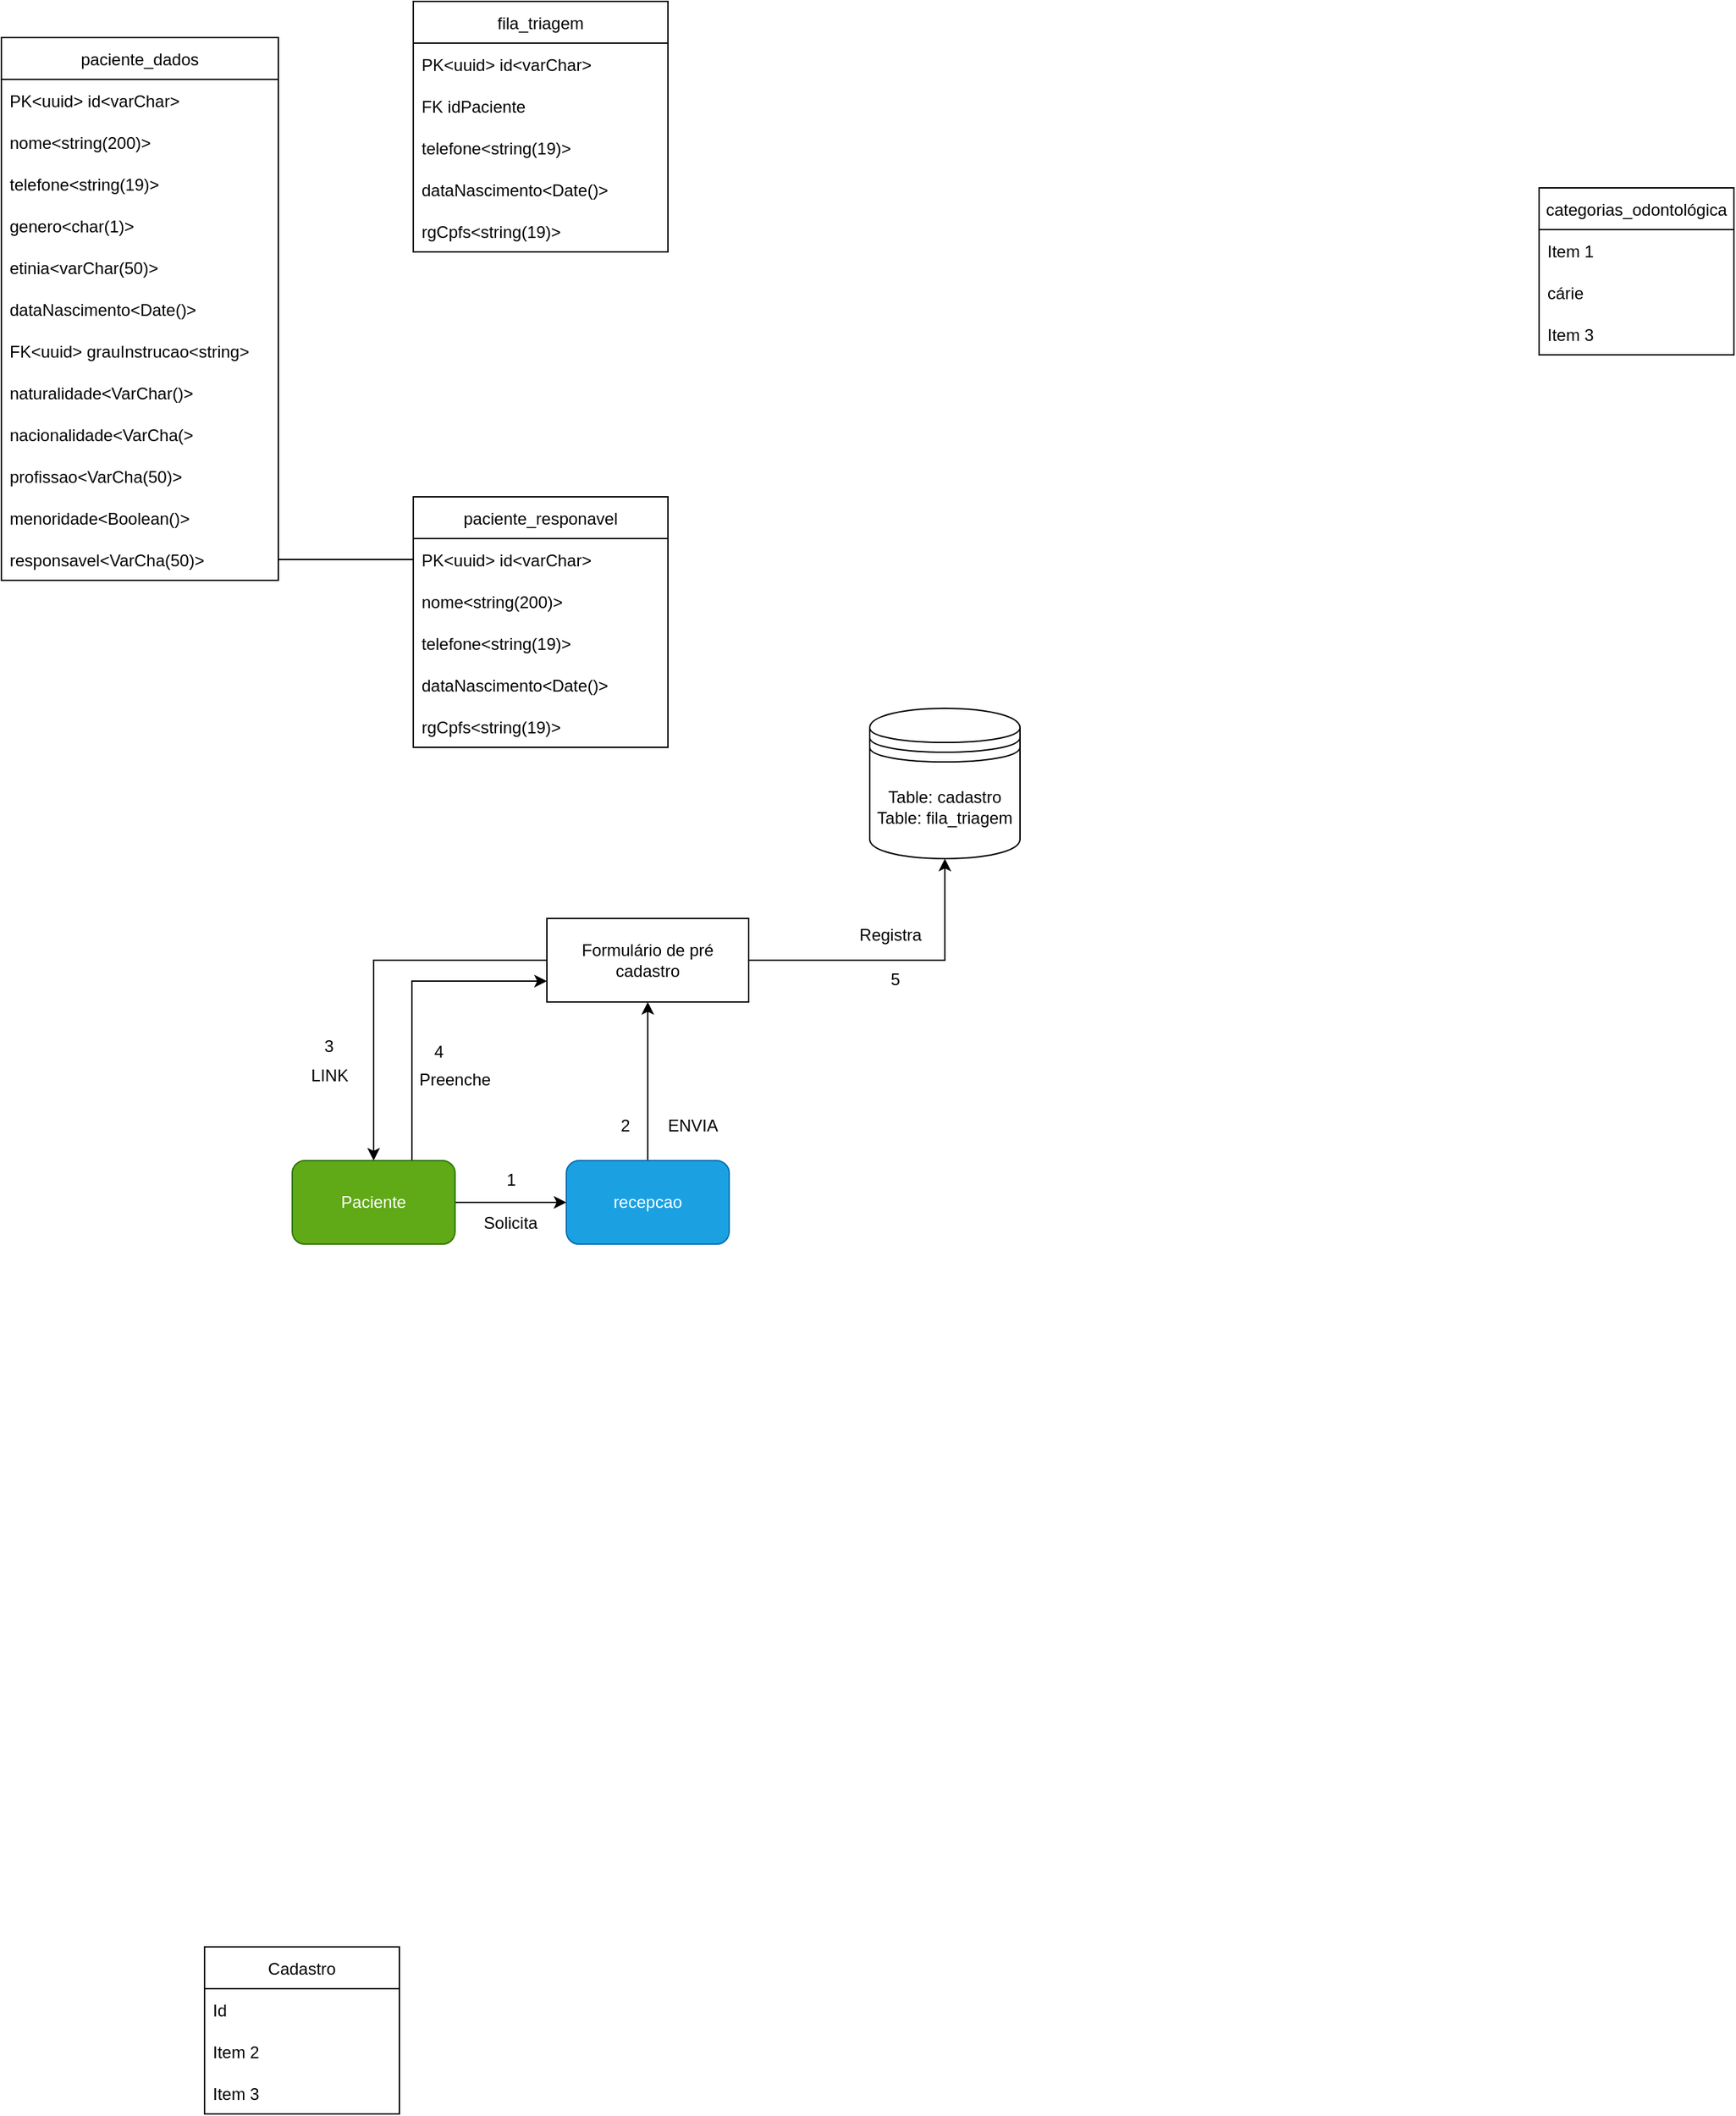 <mxfile>
    <diagram id="LefRgsCW5dL_MJBt5yR-" name="Página-1">
        <mxGraphModel dx="2190" dy="2966" grid="0" gridSize="10" guides="1" tooltips="1" connect="1" arrows="1" fold="1" page="0" pageScale="1" pageWidth="1169" pageHeight="827" math="0" shadow="0">
            <root>
                <mxCell id="0"/>
                <mxCell id="1" parent="0"/>
                <mxCell id="fCb3WjOM5glnsx4sddUI-47" style="edgeStyle=orthogonalEdgeStyle;rounded=0;html=1;entryX=0.5;entryY=0;entryDx=0;entryDy=0;endArrow=classic;endFill=1;" edge="1" parent="1" source="fCb3WjOM5glnsx4sddUI-28" target="fCb3WjOM5glnsx4sddUI-29">
                    <mxGeometry relative="1" as="geometry"/>
                </mxCell>
                <mxCell id="fCb3WjOM5glnsx4sddUI-53" style="edgeStyle=orthogonalEdgeStyle;rounded=0;html=1;entryX=0.5;entryY=1;entryDx=0;entryDy=0;endArrow=classic;endFill=1;" edge="1" parent="1" source="fCb3WjOM5glnsx4sddUI-28" target="fCb3WjOM5glnsx4sddUI-52">
                    <mxGeometry relative="1" as="geometry"/>
                </mxCell>
                <mxCell id="fCb3WjOM5glnsx4sddUI-28" value="Formulário de pré cadastro" style="rounded=0;whiteSpace=wrap;html=1;" vertex="1" parent="1">
                    <mxGeometry x="-669" y="-1572" width="145" height="60" as="geometry"/>
                </mxCell>
                <mxCell id="fCb3WjOM5glnsx4sddUI-45" value="" style="edgeStyle=orthogonalEdgeStyle;rounded=0;html=1;endArrow=classic;endFill=1;" edge="1" parent="1" source="fCb3WjOM5glnsx4sddUI-29" target="fCb3WjOM5glnsx4sddUI-44">
                    <mxGeometry relative="1" as="geometry"/>
                </mxCell>
                <mxCell id="fCb3WjOM5glnsx4sddUI-50" style="edgeStyle=orthogonalEdgeStyle;rounded=0;html=1;entryX=0;entryY=0.75;entryDx=0;entryDy=0;endArrow=classic;endFill=1;" edge="1" parent="1" source="fCb3WjOM5glnsx4sddUI-29" target="fCb3WjOM5glnsx4sddUI-28">
                    <mxGeometry relative="1" as="geometry">
                        <Array as="points">
                            <mxPoint x="-766" y="-1527"/>
                        </Array>
                    </mxGeometry>
                </mxCell>
                <mxCell id="fCb3WjOM5glnsx4sddUI-29" value="Paciente" style="rounded=1;whiteSpace=wrap;html=1;fillColor=#60a917;fontColor=#ffffff;strokeColor=#2D7600;" vertex="1" parent="1">
                    <mxGeometry x="-852" y="-1398" width="117" height="60" as="geometry"/>
                </mxCell>
                <mxCell id="fCb3WjOM5glnsx4sddUI-30" value="Cadastro" style="swimlane;fontStyle=0;childLayout=stackLayout;horizontal=1;startSize=30;horizontalStack=0;resizeParent=1;resizeParentMax=0;resizeLast=0;collapsible=1;marginBottom=0;" vertex="1" parent="1">
                    <mxGeometry x="-915" y="-833" width="140" height="120" as="geometry"/>
                </mxCell>
                <mxCell id="fCb3WjOM5glnsx4sddUI-31" value="Id" style="text;strokeColor=none;fillColor=none;align=left;verticalAlign=middle;spacingLeft=4;spacingRight=4;overflow=hidden;points=[[0,0.5],[1,0.5]];portConstraint=eastwest;rotatable=0;" vertex="1" parent="fCb3WjOM5glnsx4sddUI-30">
                    <mxGeometry y="30" width="140" height="30" as="geometry"/>
                </mxCell>
                <mxCell id="fCb3WjOM5glnsx4sddUI-32" value="Item 2" style="text;strokeColor=none;fillColor=none;align=left;verticalAlign=middle;spacingLeft=4;spacingRight=4;overflow=hidden;points=[[0,0.5],[1,0.5]];portConstraint=eastwest;rotatable=0;" vertex="1" parent="fCb3WjOM5glnsx4sddUI-30">
                    <mxGeometry y="60" width="140" height="30" as="geometry"/>
                </mxCell>
                <mxCell id="fCb3WjOM5glnsx4sddUI-33" value="Item 3" style="text;strokeColor=none;fillColor=none;align=left;verticalAlign=middle;spacingLeft=4;spacingRight=4;overflow=hidden;points=[[0,0.5],[1,0.5]];portConstraint=eastwest;rotatable=0;" vertex="1" parent="fCb3WjOM5glnsx4sddUI-30">
                    <mxGeometry y="90" width="140" height="30" as="geometry"/>
                </mxCell>
                <mxCell id="fCb3WjOM5glnsx4sddUI-42" value="Solicita" style="text;html=1;strokeColor=none;fillColor=none;align=center;verticalAlign=middle;whiteSpace=wrap;rounded=0;" vertex="1" parent="1">
                    <mxGeometry x="-725" y="-1368" width="60" height="30" as="geometry"/>
                </mxCell>
                <mxCell id="fCb3WjOM5glnsx4sddUI-46" style="edgeStyle=orthogonalEdgeStyle;rounded=0;html=1;entryX=0.5;entryY=1;entryDx=0;entryDy=0;endArrow=classic;endFill=1;" edge="1" parent="1" source="fCb3WjOM5glnsx4sddUI-44" target="fCb3WjOM5glnsx4sddUI-28">
                    <mxGeometry relative="1" as="geometry"/>
                </mxCell>
                <mxCell id="fCb3WjOM5glnsx4sddUI-44" value="recepcao" style="rounded=1;whiteSpace=wrap;html=1;fillColor=#1ba1e2;fontColor=#ffffff;strokeColor=#006EAF;" vertex="1" parent="1">
                    <mxGeometry x="-655" y="-1398" width="117" height="60" as="geometry"/>
                </mxCell>
                <mxCell id="fCb3WjOM5glnsx4sddUI-48" value="LINK" style="text;html=1;strokeColor=none;fillColor=none;align=center;verticalAlign=middle;whiteSpace=wrap;rounded=0;" vertex="1" parent="1">
                    <mxGeometry x="-855.5" y="-1474" width="60" height="30" as="geometry"/>
                </mxCell>
                <mxCell id="fCb3WjOM5glnsx4sddUI-49" value="ENVIA" style="text;html=1;strokeColor=none;fillColor=none;align=center;verticalAlign=middle;whiteSpace=wrap;rounded=0;" vertex="1" parent="1">
                    <mxGeometry x="-594" y="-1438" width="60" height="30" as="geometry"/>
                </mxCell>
                <mxCell id="fCb3WjOM5glnsx4sddUI-51" value="Preenche" style="text;html=1;strokeColor=none;fillColor=none;align=center;verticalAlign=middle;whiteSpace=wrap;rounded=0;" vertex="1" parent="1">
                    <mxGeometry x="-765" y="-1471" width="60" height="30" as="geometry"/>
                </mxCell>
                <mxCell id="fCb3WjOM5glnsx4sddUI-52" value="Table: cadastro&lt;br&gt;Table: fila_triagem" style="shape=datastore;whiteSpace=wrap;html=1;" vertex="1" parent="1">
                    <mxGeometry x="-437" y="-1723" width="108" height="108" as="geometry"/>
                </mxCell>
                <mxCell id="fCb3WjOM5glnsx4sddUI-54" value="Registra" style="text;html=1;strokeColor=none;fillColor=none;align=center;verticalAlign=middle;whiteSpace=wrap;rounded=0;" vertex="1" parent="1">
                    <mxGeometry x="-452" y="-1575" width="60" height="30" as="geometry"/>
                </mxCell>
                <mxCell id="fCb3WjOM5glnsx4sddUI-55" value="1" style="text;html=1;strokeColor=none;fillColor=none;align=center;verticalAlign=middle;whiteSpace=wrap;rounded=0;" vertex="1" parent="1">
                    <mxGeometry x="-706.5" y="-1398" width="23" height="27" as="geometry"/>
                </mxCell>
                <mxCell id="fCb3WjOM5glnsx4sddUI-56" value="2" style="text;html=1;strokeColor=none;fillColor=none;align=center;verticalAlign=middle;whiteSpace=wrap;rounded=0;" vertex="1" parent="1">
                    <mxGeometry x="-624" y="-1436.5" width="23" height="27" as="geometry"/>
                </mxCell>
                <mxCell id="fCb3WjOM5glnsx4sddUI-57" value="3" style="text;html=1;strokeColor=none;fillColor=none;align=center;verticalAlign=middle;whiteSpace=wrap;rounded=0;" vertex="1" parent="1">
                    <mxGeometry x="-837" y="-1494" width="23" height="27" as="geometry"/>
                </mxCell>
                <mxCell id="fCb3WjOM5glnsx4sddUI-58" value="4" style="text;html=1;strokeColor=none;fillColor=none;align=center;verticalAlign=middle;whiteSpace=wrap;rounded=0;" vertex="1" parent="1">
                    <mxGeometry x="-758" y="-1490" width="23" height="27" as="geometry"/>
                </mxCell>
                <mxCell id="fCb3WjOM5glnsx4sddUI-59" value="5" style="text;html=1;strokeColor=none;fillColor=none;align=center;verticalAlign=middle;whiteSpace=wrap;rounded=0;" vertex="1" parent="1">
                    <mxGeometry x="-430.5" y="-1542" width="23" height="27" as="geometry"/>
                </mxCell>
                <mxCell id="fCb3WjOM5glnsx4sddUI-60" value="categorias_odontológica" style="swimlane;fontStyle=0;childLayout=stackLayout;horizontal=1;startSize=30;horizontalStack=0;resizeParent=1;resizeParentMax=0;resizeLast=0;collapsible=1;marginBottom=0;" vertex="1" parent="1">
                    <mxGeometry x="44" y="-2097" width="140" height="120" as="geometry"/>
                </mxCell>
                <mxCell id="fCb3WjOM5glnsx4sddUI-61" value="Item 1" style="text;strokeColor=none;fillColor=none;align=left;verticalAlign=middle;spacingLeft=4;spacingRight=4;overflow=hidden;points=[[0,0.5],[1,0.5]];portConstraint=eastwest;rotatable=0;" vertex="1" parent="fCb3WjOM5glnsx4sddUI-60">
                    <mxGeometry y="30" width="140" height="30" as="geometry"/>
                </mxCell>
                <mxCell id="fCb3WjOM5glnsx4sddUI-62" value="cárie" style="text;strokeColor=none;fillColor=none;align=left;verticalAlign=middle;spacingLeft=4;spacingRight=4;overflow=hidden;points=[[0,0.5],[1,0.5]];portConstraint=eastwest;rotatable=0;" vertex="1" parent="fCb3WjOM5glnsx4sddUI-60">
                    <mxGeometry y="60" width="140" height="30" as="geometry"/>
                </mxCell>
                <mxCell id="fCb3WjOM5glnsx4sddUI-63" value="Item 3" style="text;strokeColor=none;fillColor=none;align=left;verticalAlign=middle;spacingLeft=4;spacingRight=4;overflow=hidden;points=[[0,0.5],[1,0.5]];portConstraint=eastwest;rotatable=0;" vertex="1" parent="fCb3WjOM5glnsx4sddUI-60">
                    <mxGeometry y="90" width="140" height="30" as="geometry"/>
                </mxCell>
                <mxCell id="fCb3WjOM5glnsx4sddUI-65" value="paciente_dados" style="swimlane;fontStyle=0;childLayout=stackLayout;horizontal=1;startSize=30;horizontalStack=0;resizeParent=1;resizeParentMax=0;resizeLast=0;collapsible=1;marginBottom=0;" vertex="1" parent="1">
                    <mxGeometry x="-1061" y="-2205" width="199" height="390" as="geometry"/>
                </mxCell>
                <mxCell id="fCb3WjOM5glnsx4sddUI-66" value="PK&lt;uuid&gt; id&lt;varChar&gt;" style="text;strokeColor=none;fillColor=none;align=left;verticalAlign=middle;spacingLeft=4;spacingRight=4;overflow=hidden;points=[[0,0.5],[1,0.5]];portConstraint=eastwest;rotatable=0;" vertex="1" parent="fCb3WjOM5glnsx4sddUI-65">
                    <mxGeometry y="30" width="199" height="30" as="geometry"/>
                </mxCell>
                <mxCell id="fCb3WjOM5glnsx4sddUI-67" value="nome&lt;string(200)&gt;" style="text;strokeColor=none;fillColor=none;align=left;verticalAlign=middle;spacingLeft=4;spacingRight=4;overflow=hidden;points=[[0,0.5],[1,0.5]];portConstraint=eastwest;rotatable=0;" vertex="1" parent="fCb3WjOM5glnsx4sddUI-65">
                    <mxGeometry y="60" width="199" height="30" as="geometry"/>
                </mxCell>
                <mxCell id="fCb3WjOM5glnsx4sddUI-68" value="telefone&lt;string(19)&gt;" style="text;strokeColor=none;fillColor=none;align=left;verticalAlign=middle;spacingLeft=4;spacingRight=4;overflow=hidden;points=[[0,0.5],[1,0.5]];portConstraint=eastwest;rotatable=0;" vertex="1" parent="fCb3WjOM5glnsx4sddUI-65">
                    <mxGeometry y="90" width="199" height="30" as="geometry"/>
                </mxCell>
                <mxCell id="fCb3WjOM5glnsx4sddUI-69" value="genero&lt;char(1)&gt;" style="text;strokeColor=none;fillColor=none;align=left;verticalAlign=middle;spacingLeft=4;spacingRight=4;overflow=hidden;points=[[0,0.5],[1,0.5]];portConstraint=eastwest;rotatable=0;" vertex="1" parent="fCb3WjOM5glnsx4sddUI-65">
                    <mxGeometry y="120" width="199" height="30" as="geometry"/>
                </mxCell>
                <mxCell id="fCb3WjOM5glnsx4sddUI-72" value="etinia&lt;varChar(50)&gt;" style="text;strokeColor=none;fillColor=none;align=left;verticalAlign=middle;spacingLeft=4;spacingRight=4;overflow=hidden;points=[[0,0.5],[1,0.5]];portConstraint=eastwest;rotatable=0;" vertex="1" parent="fCb3WjOM5glnsx4sddUI-65">
                    <mxGeometry y="150" width="199" height="30" as="geometry"/>
                </mxCell>
                <mxCell id="Ig7X9V6ggbNClPO6EKZc-12" value="dataNascimento&lt;Date()&gt;" style="text;strokeColor=none;fillColor=none;align=left;verticalAlign=middle;spacingLeft=4;spacingRight=4;overflow=hidden;points=[[0,0.5],[1,0.5]];portConstraint=eastwest;rotatable=0;" vertex="1" parent="fCb3WjOM5glnsx4sddUI-65">
                    <mxGeometry y="180" width="199" height="30" as="geometry"/>
                </mxCell>
                <mxCell id="Ig7X9V6ggbNClPO6EKZc-13" value="FK&lt;uuid&gt; grauInstrucao&lt;string&gt;" style="text;strokeColor=none;fillColor=none;align=left;verticalAlign=middle;spacingLeft=4;spacingRight=4;overflow=hidden;points=[[0,0.5],[1,0.5]];portConstraint=eastwest;rotatable=0;" vertex="1" parent="fCb3WjOM5glnsx4sddUI-65">
                    <mxGeometry y="210" width="199" height="30" as="geometry"/>
                </mxCell>
                <mxCell id="Ig7X9V6ggbNClPO6EKZc-14" value="naturalidade&lt;VarChar()&gt;" style="text;strokeColor=none;fillColor=none;align=left;verticalAlign=middle;spacingLeft=4;spacingRight=4;overflow=hidden;points=[[0,0.5],[1,0.5]];portConstraint=eastwest;rotatable=0;" vertex="1" parent="fCb3WjOM5glnsx4sddUI-65">
                    <mxGeometry y="240" width="199" height="30" as="geometry"/>
                </mxCell>
                <mxCell id="Ig7X9V6ggbNClPO6EKZc-15" value="nacionalidade&lt;VarCha(&gt;" style="text;strokeColor=none;fillColor=none;align=left;verticalAlign=middle;spacingLeft=4;spacingRight=4;overflow=hidden;points=[[0,0.5],[1,0.5]];portConstraint=eastwest;rotatable=0;" vertex="1" parent="fCb3WjOM5glnsx4sddUI-65">
                    <mxGeometry y="270" width="199" height="30" as="geometry"/>
                </mxCell>
                <mxCell id="Ig7X9V6ggbNClPO6EKZc-26" value="profissao&lt;VarCha(50)&gt;" style="text;strokeColor=none;fillColor=none;align=left;verticalAlign=middle;spacingLeft=4;spacingRight=4;overflow=hidden;points=[[0,0.5],[1,0.5]];portConstraint=eastwest;rotatable=0;" vertex="1" parent="fCb3WjOM5glnsx4sddUI-65">
                    <mxGeometry y="300" width="199" height="30" as="geometry"/>
                </mxCell>
                <mxCell id="fCb3WjOM5glnsx4sddUI-86" value="menoridade&lt;Boolean()&gt;" style="text;strokeColor=none;fillColor=none;align=left;verticalAlign=middle;spacingLeft=4;spacingRight=4;overflow=hidden;points=[[0,0.5],[1,0.5]];portConstraint=eastwest;rotatable=0;" vertex="1" parent="fCb3WjOM5glnsx4sddUI-65">
                    <mxGeometry y="330" width="199" height="30" as="geometry"/>
                </mxCell>
                <mxCell id="fCb3WjOM5glnsx4sddUI-96" value="responsavel&lt;VarCha(50)&gt;" style="text;strokeColor=none;fillColor=none;align=left;verticalAlign=middle;spacingLeft=4;spacingRight=4;overflow=hidden;points=[[0,0.5],[1,0.5]];portConstraint=eastwest;rotatable=0;" vertex="1" parent="fCb3WjOM5glnsx4sddUI-65">
                    <mxGeometry y="360" width="199" height="30" as="geometry"/>
                </mxCell>
                <mxCell id="fCb3WjOM5glnsx4sddUI-87" value="paciente_responavel" style="swimlane;fontStyle=0;childLayout=stackLayout;horizontal=1;startSize=30;horizontalStack=0;resizeParent=1;resizeParentMax=0;resizeLast=0;collapsible=1;marginBottom=0;" vertex="1" parent="1">
                    <mxGeometry x="-765" y="-1875" width="183" height="180" as="geometry"/>
                </mxCell>
                <mxCell id="fCb3WjOM5glnsx4sddUI-91" value="PK&lt;uuid&gt; id&lt;varChar&gt;" style="text;strokeColor=none;fillColor=none;align=left;verticalAlign=middle;spacingLeft=4;spacingRight=4;overflow=hidden;points=[[0,0.5],[1,0.5]];portConstraint=eastwest;rotatable=0;" vertex="1" parent="fCb3WjOM5glnsx4sddUI-87">
                    <mxGeometry y="30" width="183" height="30" as="geometry"/>
                </mxCell>
                <mxCell id="fCb3WjOM5glnsx4sddUI-92" value="nome&lt;string(200)&gt;" style="text;strokeColor=none;fillColor=none;align=left;verticalAlign=middle;spacingLeft=4;spacingRight=4;overflow=hidden;points=[[0,0.5],[1,0.5]];portConstraint=eastwest;rotatable=0;" vertex="1" parent="fCb3WjOM5glnsx4sddUI-87">
                    <mxGeometry y="60" width="183" height="30" as="geometry"/>
                </mxCell>
                <mxCell id="fCb3WjOM5glnsx4sddUI-93" value="telefone&lt;string(19)&gt;" style="text;strokeColor=none;fillColor=none;align=left;verticalAlign=middle;spacingLeft=4;spacingRight=4;overflow=hidden;points=[[0,0.5],[1,0.5]];portConstraint=eastwest;rotatable=0;" vertex="1" parent="fCb3WjOM5glnsx4sddUI-87">
                    <mxGeometry y="90" width="183" height="30" as="geometry"/>
                </mxCell>
                <mxCell id="fCb3WjOM5glnsx4sddUI-94" value="dataNascimento&lt;Date()&gt;" style="text;strokeColor=none;fillColor=none;align=left;verticalAlign=middle;spacingLeft=4;spacingRight=4;overflow=hidden;points=[[0,0.5],[1,0.5]];portConstraint=eastwest;rotatable=0;" vertex="1" parent="fCb3WjOM5glnsx4sddUI-87">
                    <mxGeometry y="120" width="183" height="30" as="geometry"/>
                </mxCell>
                <mxCell id="fCb3WjOM5glnsx4sddUI-98" value="rgCpfs&lt;string(19)&gt;" style="text;strokeColor=none;fillColor=none;align=left;verticalAlign=middle;spacingLeft=4;spacingRight=4;overflow=hidden;points=[[0,0.5],[1,0.5]];portConstraint=eastwest;rotatable=0;" vertex="1" parent="fCb3WjOM5glnsx4sddUI-87">
                    <mxGeometry y="150" width="183" height="30" as="geometry"/>
                </mxCell>
                <mxCell id="fCb3WjOM5glnsx4sddUI-97" style="edgeStyle=orthogonalEdgeStyle;rounded=0;html=1;entryX=1;entryY=0.5;entryDx=0;entryDy=0;endArrow=none;endFill=0;" edge="1" parent="1" source="fCb3WjOM5glnsx4sddUI-91" target="fCb3WjOM5glnsx4sddUI-96">
                    <mxGeometry relative="1" as="geometry"/>
                </mxCell>
                <mxCell id="fCb3WjOM5glnsx4sddUI-99" value="fila_triagem" style="swimlane;fontStyle=0;childLayout=stackLayout;horizontal=1;startSize=30;horizontalStack=0;resizeParent=1;resizeParentMax=0;resizeLast=0;collapsible=1;marginBottom=0;" vertex="1" parent="1">
                    <mxGeometry x="-765" y="-2231" width="183" height="180" as="geometry"/>
                </mxCell>
                <mxCell id="fCb3WjOM5glnsx4sddUI-100" value="PK&lt;uuid&gt; id&lt;varChar&gt;" style="text;strokeColor=none;fillColor=none;align=left;verticalAlign=middle;spacingLeft=4;spacingRight=4;overflow=hidden;points=[[0,0.5],[1,0.5]];portConstraint=eastwest;rotatable=0;" vertex="1" parent="fCb3WjOM5glnsx4sddUI-99">
                    <mxGeometry y="30" width="183" height="30" as="geometry"/>
                </mxCell>
                <mxCell id="fCb3WjOM5glnsx4sddUI-101" value="FK idPaciente" style="text;strokeColor=none;fillColor=none;align=left;verticalAlign=middle;spacingLeft=4;spacingRight=4;overflow=hidden;points=[[0,0.5],[1,0.5]];portConstraint=eastwest;rotatable=0;" vertex="1" parent="fCb3WjOM5glnsx4sddUI-99">
                    <mxGeometry y="60" width="183" height="30" as="geometry"/>
                </mxCell>
                <mxCell id="fCb3WjOM5glnsx4sddUI-102" value="telefone&lt;string(19)&gt;" style="text;strokeColor=none;fillColor=none;align=left;verticalAlign=middle;spacingLeft=4;spacingRight=4;overflow=hidden;points=[[0,0.5],[1,0.5]];portConstraint=eastwest;rotatable=0;" vertex="1" parent="fCb3WjOM5glnsx4sddUI-99">
                    <mxGeometry y="90" width="183" height="30" as="geometry"/>
                </mxCell>
                <mxCell id="fCb3WjOM5glnsx4sddUI-103" value="dataNascimento&lt;Date()&gt;" style="text;strokeColor=none;fillColor=none;align=left;verticalAlign=middle;spacingLeft=4;spacingRight=4;overflow=hidden;points=[[0,0.5],[1,0.5]];portConstraint=eastwest;rotatable=0;" vertex="1" parent="fCb3WjOM5glnsx4sddUI-99">
                    <mxGeometry y="120" width="183" height="30" as="geometry"/>
                </mxCell>
                <mxCell id="fCb3WjOM5glnsx4sddUI-104" value="rgCpfs&lt;string(19)&gt;" style="text;strokeColor=none;fillColor=none;align=left;verticalAlign=middle;spacingLeft=4;spacingRight=4;overflow=hidden;points=[[0,0.5],[1,0.5]];portConstraint=eastwest;rotatable=0;" vertex="1" parent="fCb3WjOM5glnsx4sddUI-99">
                    <mxGeometry y="150" width="183" height="30" as="geometry"/>
                </mxCell>
            </root>
        </mxGraphModel>
    </diagram>
</mxfile>